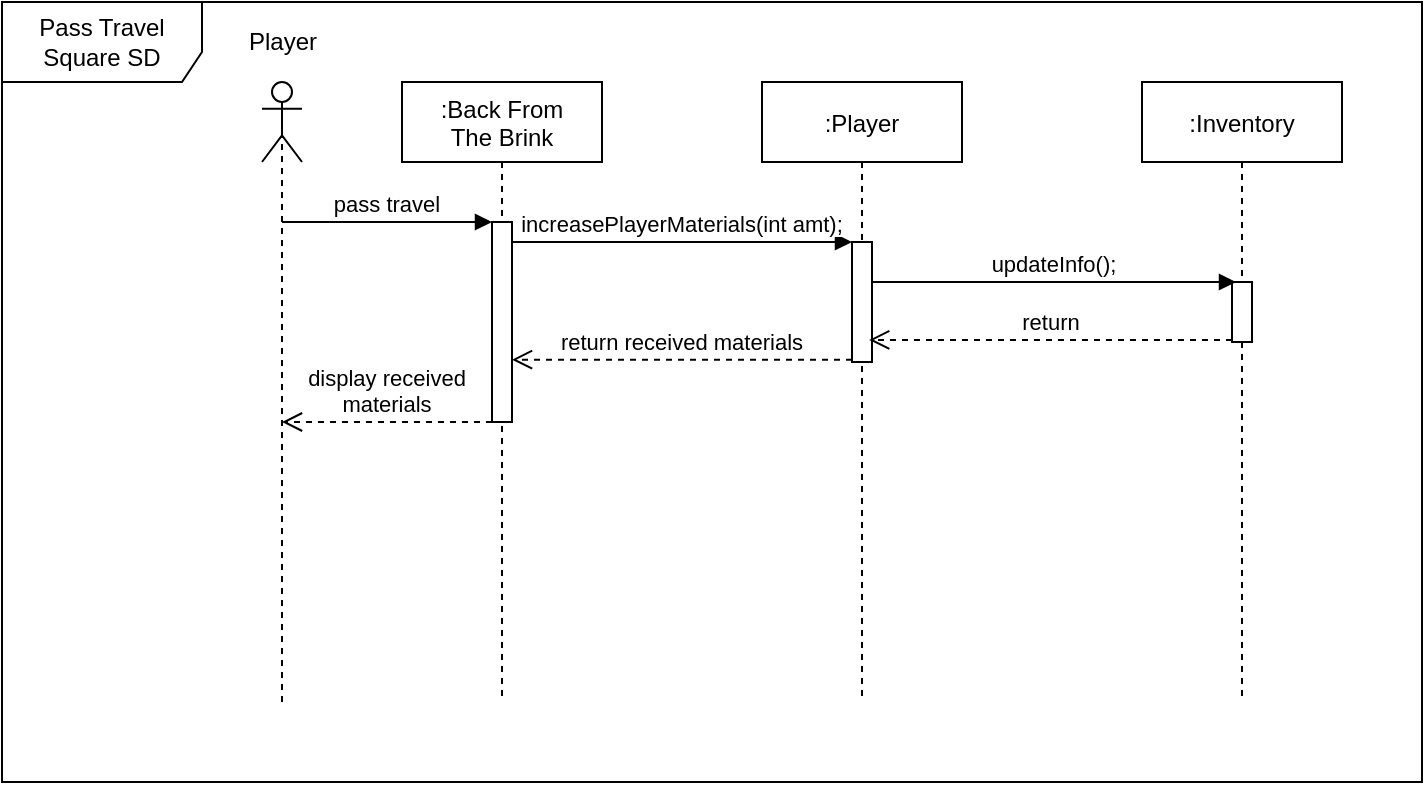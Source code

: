 <mxfile version="13.10.8" type="device"><diagram id="kgpKYQtTHZ0yAKxKKP6v" name="Page-1"><mxGraphModel dx="1800" dy="454" grid="1" gridSize="10" guides="1" tooltips="1" connect="1" arrows="1" fold="1" page="1" pageScale="1" pageWidth="850" pageHeight="1100" math="0" shadow="0"><root><mxCell id="0"/><mxCell id="1" parent="0"/><mxCell id="hPdidlCszEzWylsWyBny-1" value="Pass Travel Square SD" style="shape=umlFrame;whiteSpace=wrap;html=1;width=100;height=40;" parent="1" vertex="1"><mxGeometry x="-80" y="40" width="710" height="390" as="geometry"/></mxCell><mxCell id="3nuBFxr9cyL0pnOWT2aG-1" value=":Back From&#10;The Brink" style="shape=umlLifeline;perimeter=lifelinePerimeter;container=1;collapsible=0;recursiveResize=0;rounded=0;shadow=0;strokeWidth=1;" parent="1" vertex="1"><mxGeometry x="120" y="80" width="100" height="310" as="geometry"/></mxCell><mxCell id="3nuBFxr9cyL0pnOWT2aG-2" value="" style="points=[];perimeter=orthogonalPerimeter;rounded=0;shadow=0;strokeWidth=1;" parent="3nuBFxr9cyL0pnOWT2aG-1" vertex="1"><mxGeometry x="45" y="70" width="10" height="100" as="geometry"/></mxCell><mxCell id="3nuBFxr9cyL0pnOWT2aG-5" value=":Player" style="shape=umlLifeline;perimeter=lifelinePerimeter;container=1;collapsible=0;recursiveResize=0;rounded=0;shadow=0;strokeWidth=1;" parent="1" vertex="1"><mxGeometry x="300" y="80" width="100" height="310" as="geometry"/></mxCell><mxCell id="3nuBFxr9cyL0pnOWT2aG-6" value="" style="points=[];perimeter=orthogonalPerimeter;rounded=0;shadow=0;strokeWidth=1;" parent="3nuBFxr9cyL0pnOWT2aG-5" vertex="1"><mxGeometry x="45" y="80" width="10" height="60" as="geometry"/></mxCell><mxCell id="3nuBFxr9cyL0pnOWT2aG-7" value="return received materials" style="verticalAlign=bottom;endArrow=open;dashed=1;endSize=8;shadow=0;strokeWidth=1;exitX=0;exitY=0.981;exitDx=0;exitDy=0;exitPerimeter=0;" parent="1" source="3nuBFxr9cyL0pnOWT2aG-6" target="3nuBFxr9cyL0pnOWT2aG-2" edge="1"><mxGeometry relative="1" as="geometry"><mxPoint x="275" y="236" as="targetPoint"/></mxGeometry></mxCell><mxCell id="3nuBFxr9cyL0pnOWT2aG-8" value="increasePlayerMaterials(int amt);" style="verticalAlign=bottom;endArrow=block;entryX=0;entryY=0;shadow=0;strokeWidth=1;" parent="1" source="3nuBFxr9cyL0pnOWT2aG-2" target="3nuBFxr9cyL0pnOWT2aG-6" edge="1"><mxGeometry relative="1" as="geometry"><mxPoint x="275" y="160" as="sourcePoint"/></mxGeometry></mxCell><mxCell id="dgYdP5YuEl379GM4kd-S-1" value="" style="shape=umlActor;verticalLabelPosition=bottom;verticalAlign=top;html=1;outlineConnect=0;" parent="1" vertex="1"><mxGeometry x="50" y="80" width="20" height="40" as="geometry"/></mxCell><mxCell id="dgYdP5YuEl379GM4kd-S-2" value="" style="endArrow=none;dashed=1;html=1;entryX=0.5;entryY=0.5;entryDx=0;entryDy=0;entryPerimeter=0;" parent="1" target="dgYdP5YuEl379GM4kd-S-1" edge="1"><mxGeometry width="50" height="50" relative="1" as="geometry"><mxPoint x="60" y="390" as="sourcePoint"/><mxPoint x="450" y="380" as="targetPoint"/></mxGeometry></mxCell><mxCell id="dgYdP5YuEl379GM4kd-S-3" value=":Inventory" style="shape=umlLifeline;perimeter=lifelinePerimeter;container=1;collapsible=0;recursiveResize=0;rounded=0;shadow=0;strokeWidth=1;" parent="1" vertex="1"><mxGeometry x="490" y="80" width="100" height="310" as="geometry"/></mxCell><mxCell id="dgYdP5YuEl379GM4kd-S-4" value="" style="points=[];perimeter=orthogonalPerimeter;rounded=0;shadow=0;strokeWidth=1;" parent="dgYdP5YuEl379GM4kd-S-3" vertex="1"><mxGeometry x="45" y="100" width="10" height="30" as="geometry"/></mxCell><mxCell id="dgYdP5YuEl379GM4kd-S-5" value="pass travel" style="verticalAlign=bottom;endArrow=block;shadow=0;strokeWidth=1;" parent="1" target="3nuBFxr9cyL0pnOWT2aG-2" edge="1"><mxGeometry relative="1" as="geometry"><mxPoint x="60" y="150" as="sourcePoint"/><mxPoint x="230" y="150.0" as="targetPoint"/></mxGeometry></mxCell><mxCell id="dgYdP5YuEl379GM4kd-S-6" value="updateInfo();" style="verticalAlign=bottom;endArrow=block;shadow=0;strokeWidth=1;" parent="1" source="3nuBFxr9cyL0pnOWT2aG-6" edge="1"><mxGeometry relative="1" as="geometry"><mxPoint x="360" y="170.0" as="sourcePoint"/><mxPoint x="537" y="180" as="targetPoint"/></mxGeometry></mxCell><mxCell id="dgYdP5YuEl379GM4kd-S-9" value="display received&#10;materials" style="verticalAlign=bottom;endArrow=open;dashed=1;endSize=8;shadow=0;strokeWidth=1;" parent="1" source="3nuBFxr9cyL0pnOWT2aG-2" edge="1"><mxGeometry relative="1" as="geometry"><mxPoint x="60" y="250" as="targetPoint"/><mxPoint x="230" y="250" as="sourcePoint"/></mxGeometry></mxCell><mxCell id="dgYdP5YuEl379GM4kd-S-12" value="Player" style="text;html=1;align=center;verticalAlign=middle;resizable=0;points=[];autosize=1;" parent="1" vertex="1"><mxGeometry x="35" y="50" width="50" height="20" as="geometry"/></mxCell><mxCell id="um_2xL1NMnjndVKT0zNo-1" value="return" style="verticalAlign=bottom;endArrow=open;dashed=1;endSize=8;shadow=0;strokeWidth=1;entryX=0.859;entryY=0.816;entryDx=0;entryDy=0;entryPerimeter=0;" parent="1" source="dgYdP5YuEl379GM4kd-S-4" target="3nuBFxr9cyL0pnOWT2aG-6" edge="1"><mxGeometry relative="1" as="geometry"><mxPoint x="360" y="210" as="targetPoint"/><mxPoint x="530" y="210" as="sourcePoint"/></mxGeometry></mxCell></root></mxGraphModel></diagram></mxfile>